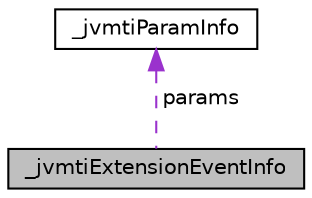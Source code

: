 digraph "_jvmtiExtensionEventInfo"
{
 // LATEX_PDF_SIZE
  edge [fontname="Helvetica",fontsize="10",labelfontname="Helvetica",labelfontsize="10"];
  node [fontname="Helvetica",fontsize="10",shape=record];
  Node1 [label="_jvmtiExtensionEventInfo",height=0.2,width=0.4,color="black", fillcolor="grey75", style="filled", fontcolor="black",tooltip=" "];
  Node2 -> Node1 [dir="back",color="darkorchid3",fontsize="10",style="dashed",label=" params" ,fontname="Helvetica"];
  Node2 [label="_jvmtiParamInfo",height=0.2,width=0.4,color="black", fillcolor="white", style="filled",URL="$struct__jvmti_param_info.html",tooltip=" "];
}
